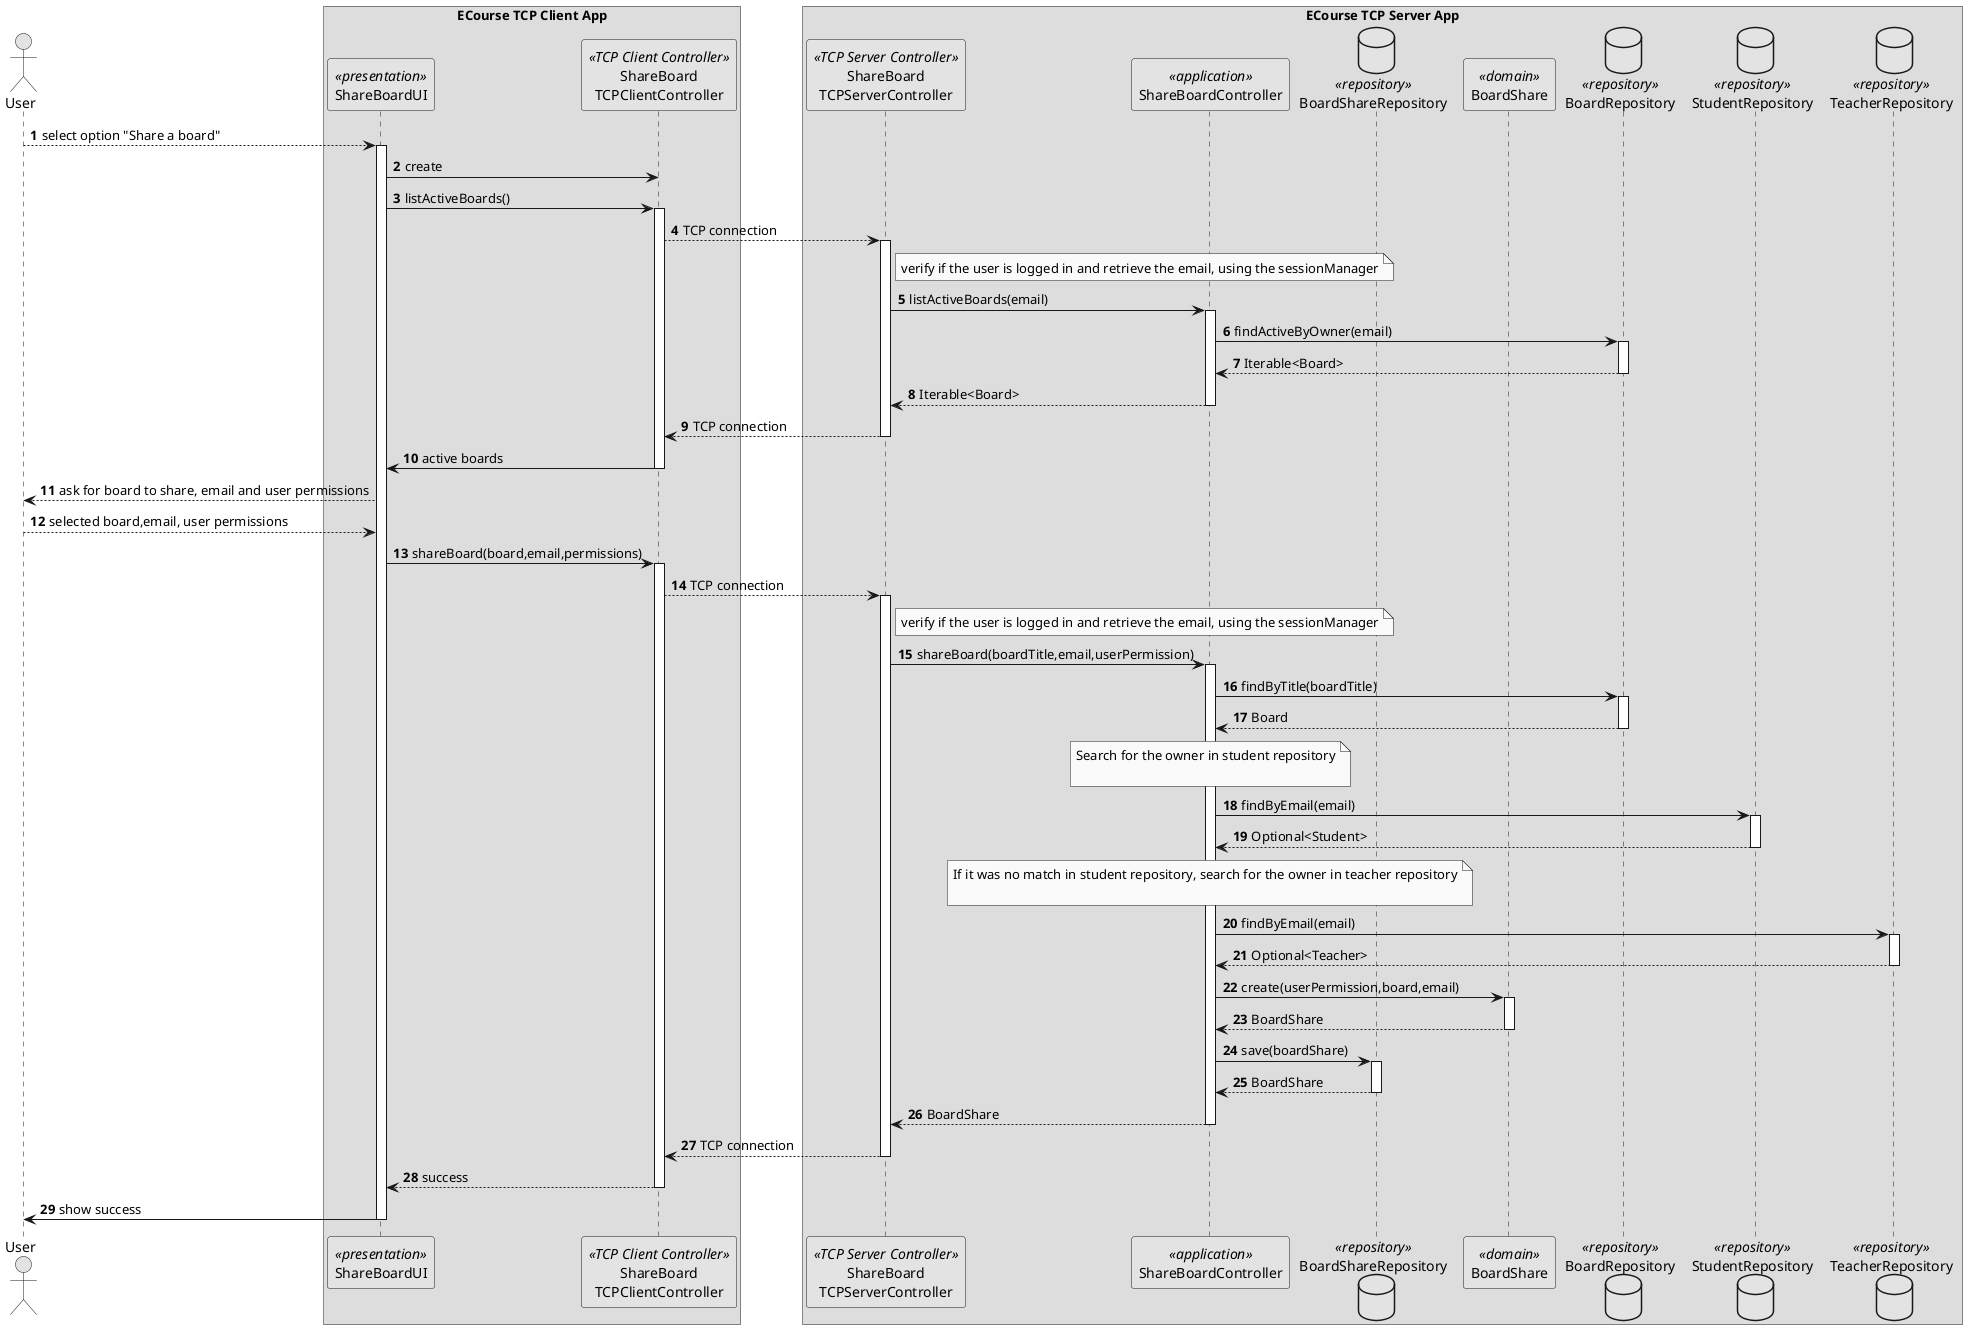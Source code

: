 @startuml
'http://plantuml.com/skinparam.html
skinparam BoxPadding 30
autonumber

skinparam monochrome true
skinparam packageStyle rect
skinparam defaultFontName FG Virgil
skinparam shadowing false

actor User as Actor

box ECourse TCP Client App
participant ShareBoardUI as UI <<presentation>>
participant "ShareBoard\nTCPClientController" as ClientController <<TCP Client Controller>>
end box

box ECourse TCP Server App
participant "ShareBoard\nTCPServerController" as ServerController <<TCP Server Controller>>
participant ShareBoardController as DomainCTRL <<application>>
database BoardShareRepository as Repository2 <<repository>>
participant BoardShare as Domain <<domain>>
database BoardRepository as Repository <<repository>>
database StudentRepository as Repository3 <<repository>>
database TeacherRepository as Repository4 <<repository>>
end box







Actor --> UI: select option "Share a board"
activate UI
    UI -> ClientController: create
    UI-> ClientController: listActiveBoards()
    activate ClientController
    ClientController --> ServerController: TCP connection
    activate ServerController
    note right of ServerController
        verify if the user is logged in and retrieve the email, using the sessionManager
    end note
    ServerController -> DomainCTRL: listActiveBoards(email)
    activate DomainCTRL
    DomainCTRL -> Repository: findActiveByOwner(email)
    activate Repository
    Repository --> DomainCTRL: Iterable<Board>
    deactivate Repository

    DomainCTRL --> ServerController: Iterable<Board>
    deactivate DomainCTRL
    ServerController --> ClientController: TCP connection
    deactivate ServerController
    ClientController -> UI: active boards
    deactivate ClientController
    UI--> Actor: ask for board to share, email and user permissions
    Actor --> UI:  selected board,email, user permissions
    UI -> ClientController: shareBoard(board,email,permissions)
    activate ClientController

    ClientController --> ServerController: TCP connection
    activate ServerController
    note right of ServerController
        verify if the user is logged in and retrieve the email, using the sessionManager
    end note
    ServerController -> DomainCTRL: shareBoard(boardTitle,email,userPermission)

    activate DomainCTRL
    DomainCTRL -> Repository: findByTitle(boardTitle)
    activate Repository
    Repository --> DomainCTRL: Board
    deactivate Repository
    note  over DomainCTRL
    Search for the owner in student repository

    end note
    DomainCTRL -> Repository3: findByEmail(email)
    activate Repository3
    Repository3 --> DomainCTRL: Optional<Student>
    deactivate Repository3
      note  over DomainCTRL
        If it was no match in student repository, search for the owner in teacher repository

        end note
    DomainCTRL -> Repository4: findByEmail(email)
    activate Repository4
    Repository4 --> DomainCTRL: Optional<Teacher>
    deactivate Repository4
    DomainCTRL -> Domain: create(userPermission,board,email)
    activate Domain
    Domain --> DomainCTRL: BoardShare
    deactivate Domain
    DomainCTRL -> Repository2: save(boardShare)
    activate Repository2
    Repository2 --> DomainCTRL: BoardShare
    deactivate Repository2
    DomainCTRL --> ServerController: BoardShare
    deactivate DomainCTRL
    ServerController --> ClientController: TCP connection
    deactivate ServerController
    ClientController --> UI: success
    deactivate ClientController
    UI -> Actor: show success








deactivate UI
@enduml